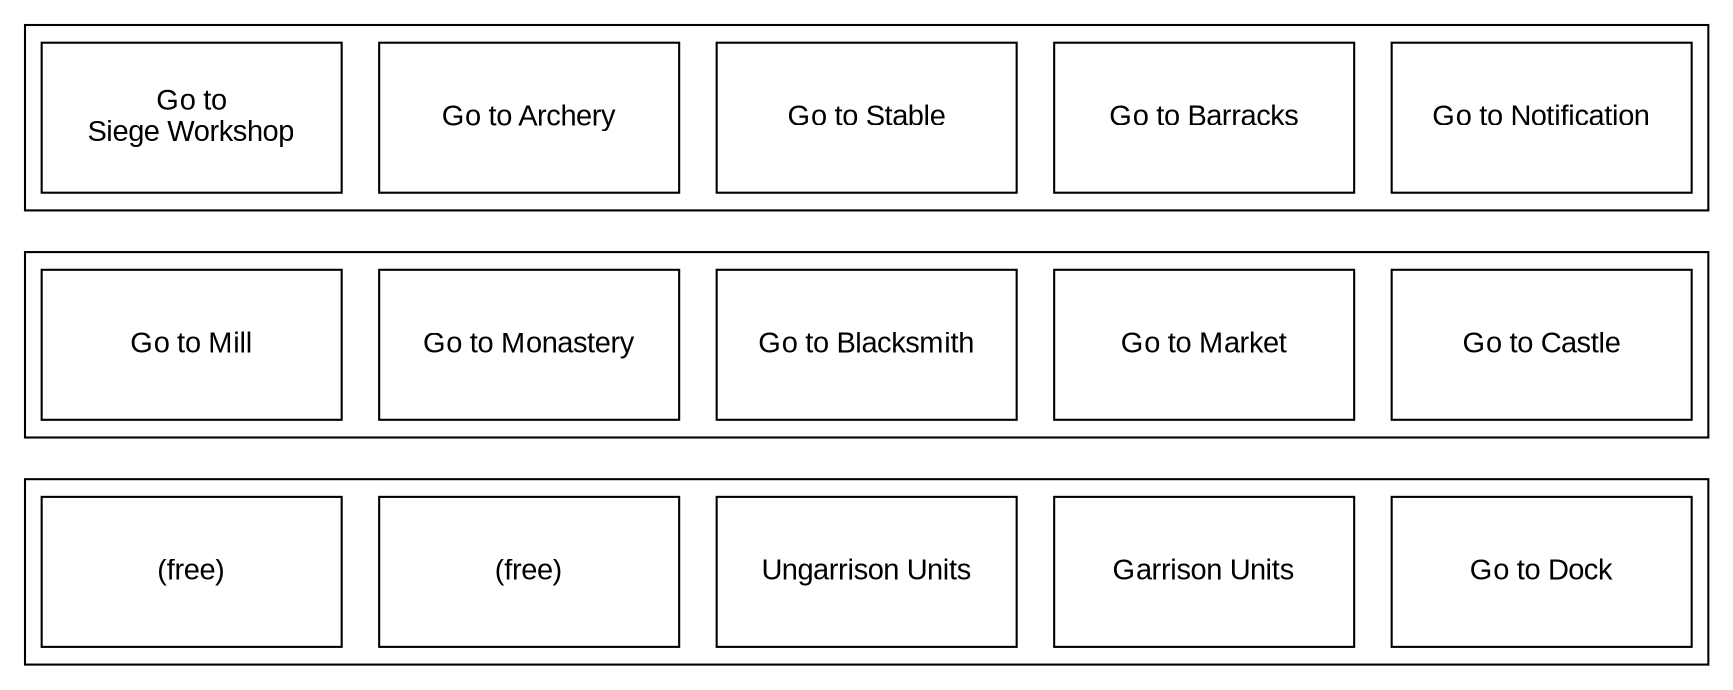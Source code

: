 digraph D {
    node [pin=true, width=2, height=1, shape=record, fixedsize=true, autosize=false, fontname="Arial"];
    subgraph cluster_0 {
      e [label="Go to Notification"];
      d [label="Go to Barracks"];
      c [label="Go to Stable"];
      b [label="Go to Archery"];
      a [label="Go to\nSiege Workshop"];
    }
    subgraph cluster_1 {
      j [label="Go to Castle"];
      i [label="Go to Market"];
      h [label="Go to Blacksmith"];
      g [label="Go to Monastery"];
      f [label="Go to Mill"];
    }

    subgraph cluster_2 {
      k [label="Go to Dock"];
      l [label="Garrison Units"];
      m [label="Ungarrison Units"];
      n [label="(free)"];
      o [label="(free)"];
    }
  a -> f [style=invis];
  j -> k [style=invis];
}
